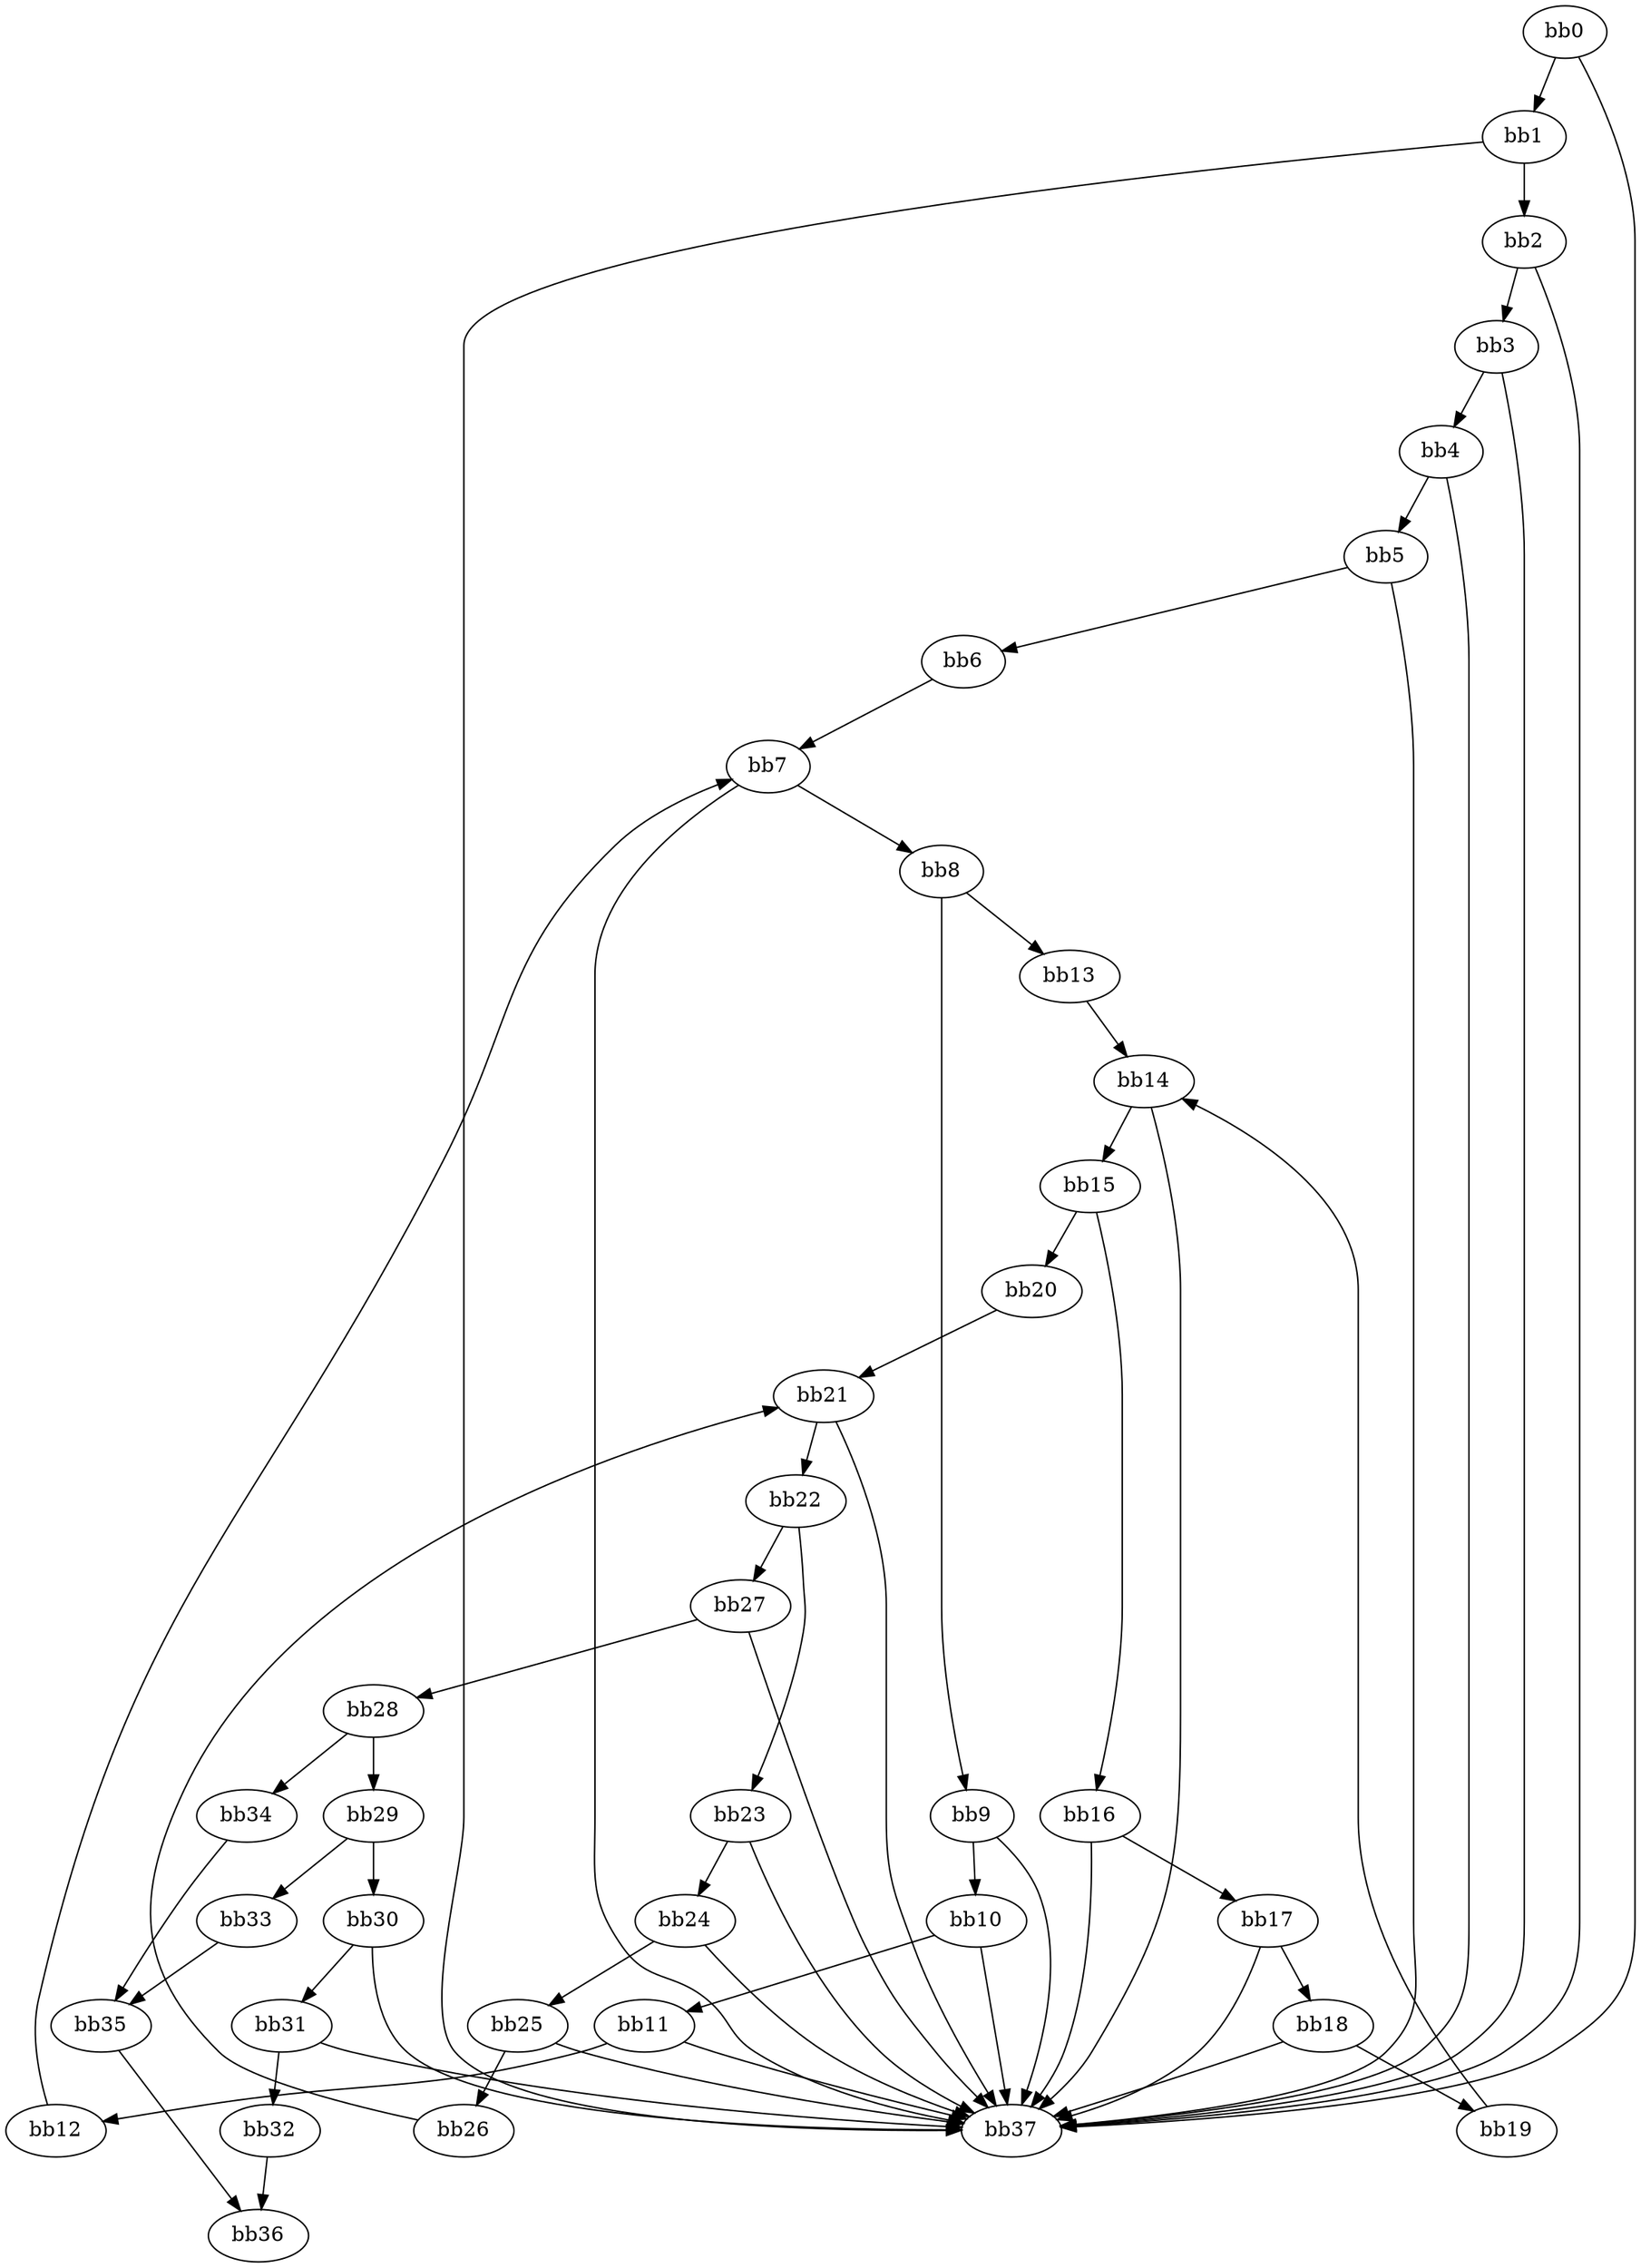 digraph {
    0 [ label = "bb0\l" ]
    1 [ label = "bb1\l" ]
    2 [ label = "bb2\l" ]
    3 [ label = "bb3\l" ]
    4 [ label = "bb4\l" ]
    5 [ label = "bb5\l" ]
    6 [ label = "bb6\l" ]
    7 [ label = "bb7\l" ]
    8 [ label = "bb8\l" ]
    9 [ label = "bb9\l" ]
    10 [ label = "bb10\l" ]
    11 [ label = "bb11\l" ]
    12 [ label = "bb12\l" ]
    13 [ label = "bb13\l" ]
    14 [ label = "bb14\l" ]
    15 [ label = "bb15\l" ]
    16 [ label = "bb16\l" ]
    17 [ label = "bb17\l" ]
    18 [ label = "bb18\l" ]
    19 [ label = "bb19\l" ]
    20 [ label = "bb20\l" ]
    21 [ label = "bb21\l" ]
    22 [ label = "bb22\l" ]
    23 [ label = "bb23\l" ]
    24 [ label = "bb24\l" ]
    25 [ label = "bb25\l" ]
    26 [ label = "bb26\l" ]
    27 [ label = "bb27\l" ]
    28 [ label = "bb28\l" ]
    29 [ label = "bb29\l" ]
    30 [ label = "bb30\l" ]
    31 [ label = "bb31\l" ]
    32 [ label = "bb32\l" ]
    33 [ label = "bb33\l" ]
    34 [ label = "bb34\l" ]
    35 [ label = "bb35\l" ]
    36 [ label = "bb36\l" ]
    37 [ label = "bb37\l" ]
    0 -> 1 [ ]
    0 -> 37 [ ]
    1 -> 2 [ ]
    1 -> 37 [ ]
    2 -> 3 [ ]
    2 -> 37 [ ]
    3 -> 4 [ ]
    3 -> 37 [ ]
    4 -> 5 [ ]
    4 -> 37 [ ]
    5 -> 6 [ ]
    5 -> 37 [ ]
    6 -> 7 [ ]
    7 -> 8 [ ]
    7 -> 37 [ ]
    8 -> 9 [ ]
    8 -> 13 [ ]
    9 -> 10 [ ]
    9 -> 37 [ ]
    10 -> 11 [ ]
    10 -> 37 [ ]
    11 -> 12 [ ]
    11 -> 37 [ ]
    12 -> 7 [ ]
    13 -> 14 [ ]
    14 -> 15 [ ]
    14 -> 37 [ ]
    15 -> 16 [ ]
    15 -> 20 [ ]
    16 -> 17 [ ]
    16 -> 37 [ ]
    17 -> 18 [ ]
    17 -> 37 [ ]
    18 -> 19 [ ]
    18 -> 37 [ ]
    19 -> 14 [ ]
    20 -> 21 [ ]
    21 -> 22 [ ]
    21 -> 37 [ ]
    22 -> 23 [ ]
    22 -> 27 [ ]
    23 -> 24 [ ]
    23 -> 37 [ ]
    24 -> 25 [ ]
    24 -> 37 [ ]
    25 -> 26 [ ]
    25 -> 37 [ ]
    26 -> 21 [ ]
    27 -> 28 [ ]
    27 -> 37 [ ]
    28 -> 29 [ ]
    28 -> 34 [ ]
    29 -> 30 [ ]
    29 -> 33 [ ]
    30 -> 31 [ ]
    30 -> 37 [ ]
    31 -> 32 [ ]
    31 -> 37 [ ]
    32 -> 36 [ ]
    33 -> 35 [ ]
    34 -> 35 [ ]
    35 -> 36 [ ]
}

